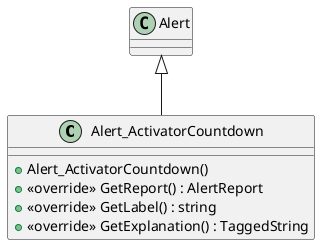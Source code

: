 @startuml
class Alert_ActivatorCountdown {
    + Alert_ActivatorCountdown()
    + <<override>> GetReport() : AlertReport
    + <<override>> GetLabel() : string
    + <<override>> GetExplanation() : TaggedString
}
Alert <|-- Alert_ActivatorCountdown
@enduml
